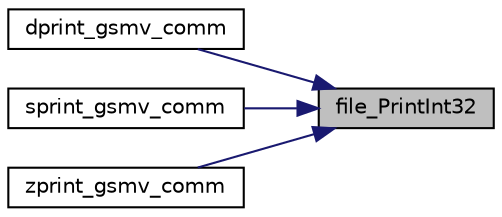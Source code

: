 digraph "file_PrintInt32"
{
 // LATEX_PDF_SIZE
  edge [fontname="Helvetica",fontsize="10",labelfontname="Helvetica",labelfontsize="10"];
  node [fontname="Helvetica",fontsize="10",shape=record];
  rankdir="RL";
  Node1 [label="file_PrintInt32",height=0.2,width=0.4,color="black", fillcolor="grey75", style="filled", fontcolor="black",tooltip=" "];
  Node1 -> Node2 [dir="back",color="midnightblue",fontsize="10",style="solid",fontname="Helvetica"];
  Node2 [label="dprint_gsmv_comm",height=0.2,width=0.4,color="black", fillcolor="white", style="filled",URL="$dutil__dist_8c.html#a62df567293b823dfe6d6605748e8bfee",tooltip=" "];
  Node1 -> Node3 [dir="back",color="midnightblue",fontsize="10",style="solid",fontname="Helvetica"];
  Node3 [label="sprint_gsmv_comm",height=0.2,width=0.4,color="black", fillcolor="white", style="filled",URL="$sutil__dist_8c.html#a7803790f1d4fd764cee1575fc69cb1f2",tooltip=" "];
  Node1 -> Node4 [dir="back",color="midnightblue",fontsize="10",style="solid",fontname="Helvetica"];
  Node4 [label="zprint_gsmv_comm",height=0.2,width=0.4,color="black", fillcolor="white", style="filled",URL="$zutil__dist_8c.html#a29f969642e9ed9f1eb1d7eb0cd51c695",tooltip=" "];
}
